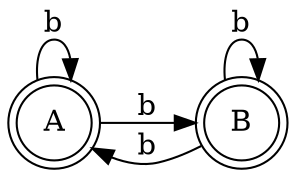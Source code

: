 digraph finite_state_machine {
	rankdir=LR size="8,5"
	node [shape=doublecircle]
	A
	B
	A
	B
	node [shape=circle]
	A -> A [label=b]
	A -> B [label=b]
	B -> A [label=b]
	B -> B [label=b]
}
